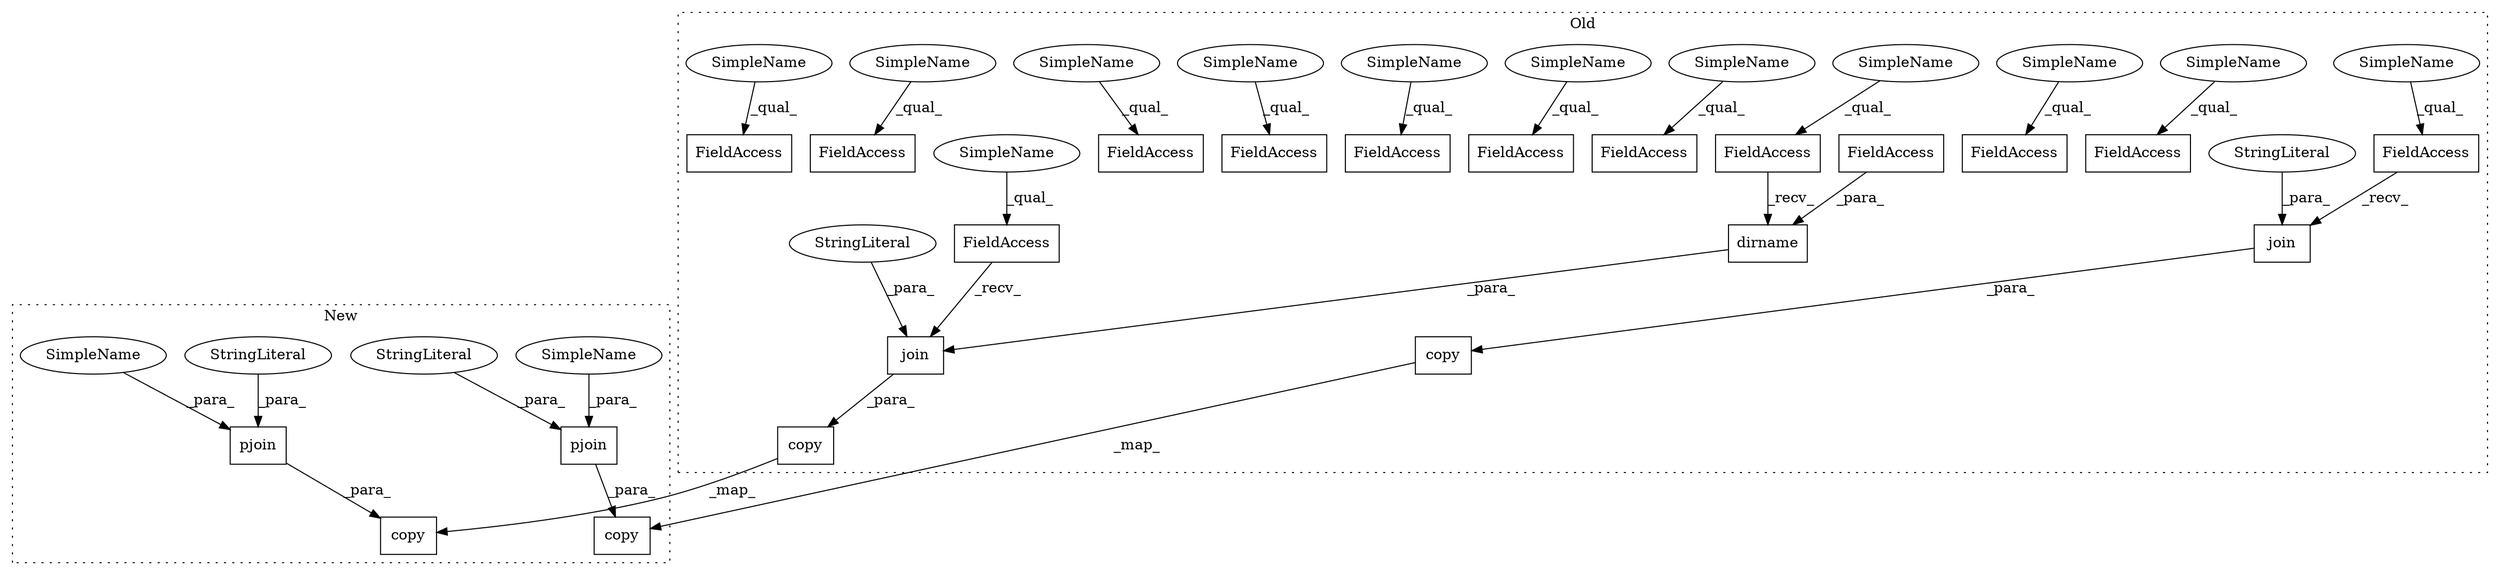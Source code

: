 digraph G {
subgraph cluster0 {
1 [label="dirname" a="32" s="3735,3751" l="8,1" shape="box"];
3 [label="FieldAccess" a="22" s="3743" l="8" shape="box"];
4 [label="FieldAccess" a="22" s="3727" l="7" shape="box"];
5 [label="FieldAccess" a="22" s="3701" l="7" shape="box"];
6 [label="join" a="32" s="3709,3780" l="5,1" shape="box"];
7 [label="StringLiteral" a="45" s="3761" l="19" shape="ellipse"];
9 [label="FieldAccess" a="22" s="3556" l="7" shape="box"];
10 [label="FieldAccess" a="22" s="4187" l="7" shape="box"];
11 [label="FieldAccess" a="22" s="4118" l="7" shape="box"];
12 [label="FieldAccess" a="22" s="4006" l="7" shape="box"];
13 [label="FieldAccess" a="22" s="3569" l="7" shape="box"];
14 [label="FieldAccess" a="22" s="3782" l="7" shape="box"];
15 [label="FieldAccess" a="22" s="4263" l="7" shape="box"];
16 [label="FieldAccess" a="22" s="3623" l="7" shape="box"];
17 [label="join" a="32" s="3564,3601" l="5,1" shape="box"];
21 [label="copy" a="32" s="3538,3682" l="5,1" shape="box"];
22 [label="StringLiteral" a="45" s="3595" l="6" shape="ellipse"];
23 [label="FieldAccess" a="22" s="3543" l="7" shape="box"];
24 [label="FieldAccess" a="22" s="3714" l="7" shape="box"];
25 [label="copy" a="32" s="3696,3842" l="5,1" shape="box"];
27 [label="SimpleName" a="42" s="4263" l="2" shape="ellipse"];
28 [label="SimpleName" a="42" s="3569" l="2" shape="ellipse"];
29 [label="SimpleName" a="42" s="3727" l="2" shape="ellipse"];
30 [label="SimpleName" a="42" s="3556" l="2" shape="ellipse"];
31 [label="SimpleName" a="42" s="4118" l="2" shape="ellipse"];
32 [label="SimpleName" a="42" s="4187" l="2" shape="ellipse"];
33 [label="SimpleName" a="42" s="3543" l="2" shape="ellipse"];
34 [label="SimpleName" a="42" s="4006" l="2" shape="ellipse"];
35 [label="SimpleName" a="42" s="3714" l="2" shape="ellipse"];
36 [label="SimpleName" a="42" s="3701" l="2" shape="ellipse"];
37 [label="SimpleName" a="42" s="3623" l="2" shape="ellipse"];
38 [label="SimpleName" a="42" s="3782" l="2" shape="ellipse"];
label = "Old";
style="dotted";
}
subgraph cluster1 {
2 [label="pjoin" a="32" s="3643,3678" l="6,1" shape="box"];
8 [label="StringLiteral" a="45" s="3659" l="19" shape="ellipse"];
18 [label="pjoin" a="32" s="3536,3570" l="6,1" shape="box"];
19 [label="StringLiteral" a="45" s="3552" l="18" shape="ellipse"];
20 [label="copy" a="32" s="3531,3624" l="5,1" shape="box"];
26 [label="copy" a="32" s="3638,3733" l="5,1" shape="box"];
39 [label="SimpleName" a="42" s="3649" l="9" shape="ellipse"];
40 [label="SimpleName" a="42" s="3542" l="9" shape="ellipse"];
label = "New";
style="dotted";
}
1 -> 6 [label="_para_"];
2 -> 26 [label="_para_"];
3 -> 1 [label="_para_"];
4 -> 1 [label="_recv_"];
5 -> 6 [label="_recv_"];
6 -> 25 [label="_para_"];
7 -> 6 [label="_para_"];
8 -> 2 [label="_para_"];
9 -> 17 [label="_recv_"];
17 -> 21 [label="_para_"];
18 -> 20 [label="_para_"];
19 -> 18 [label="_para_"];
21 -> 20 [label="_map_"];
22 -> 17 [label="_para_"];
25 -> 26 [label="_map_"];
27 -> 15 [label="_qual_"];
28 -> 13 [label="_qual_"];
29 -> 4 [label="_qual_"];
30 -> 9 [label="_qual_"];
31 -> 11 [label="_qual_"];
32 -> 10 [label="_qual_"];
33 -> 23 [label="_qual_"];
34 -> 12 [label="_qual_"];
35 -> 24 [label="_qual_"];
36 -> 5 [label="_qual_"];
37 -> 16 [label="_qual_"];
38 -> 14 [label="_qual_"];
39 -> 2 [label="_para_"];
40 -> 18 [label="_para_"];
}